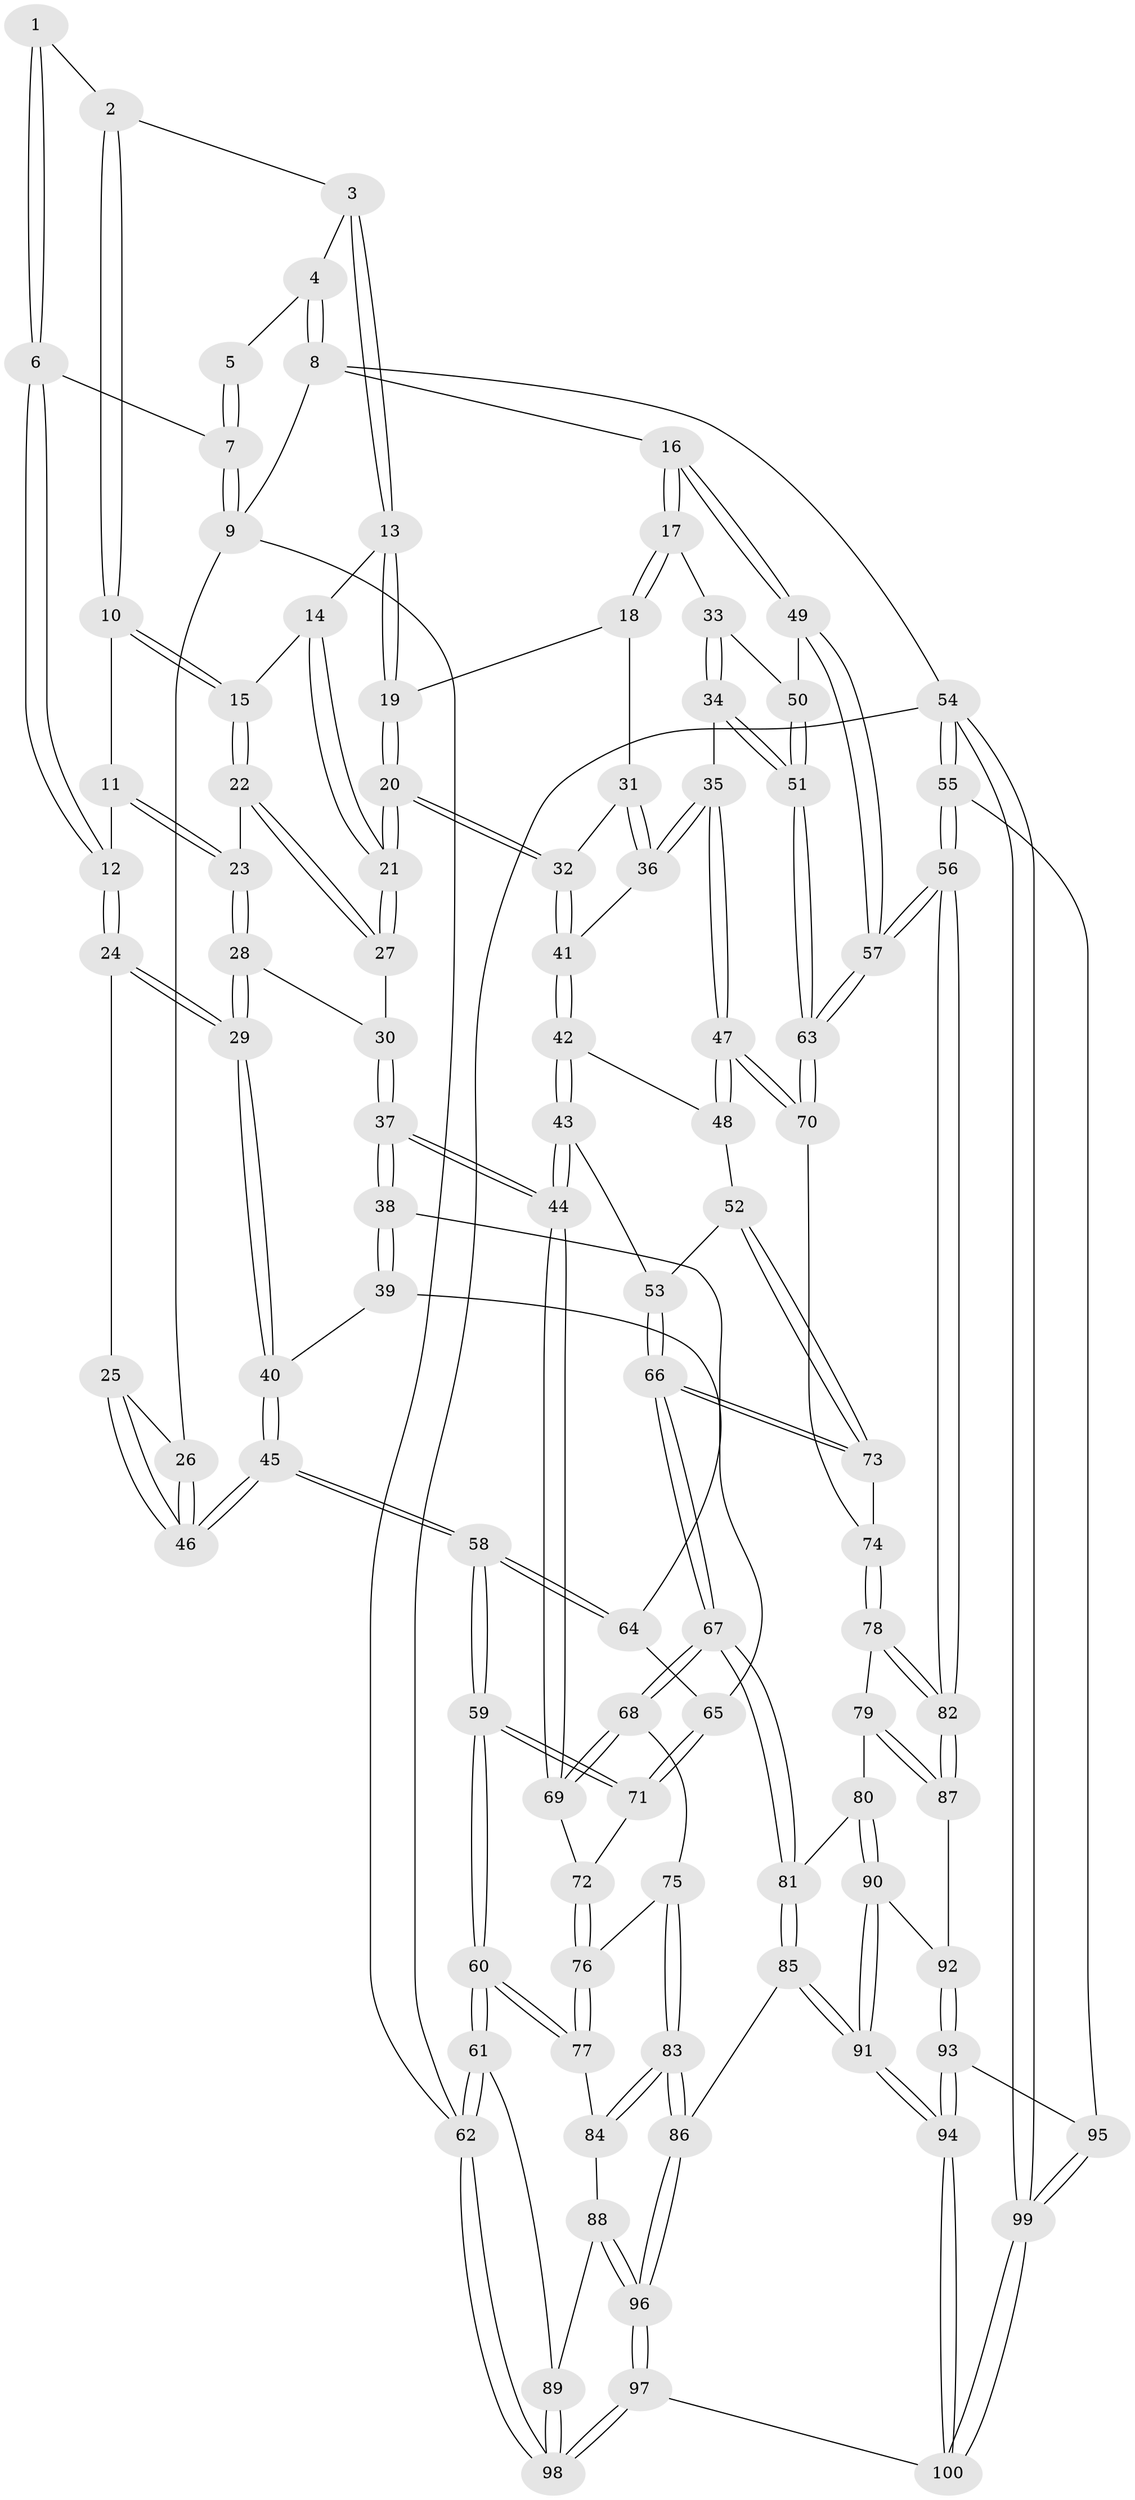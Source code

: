 // coarse degree distribution, {3: 0.13114754098360656, 4: 0.2786885245901639, 5: 0.45901639344262296, 6: 0.13114754098360656}
// Generated by graph-tools (version 1.1) at 2025/24/03/03/25 07:24:32]
// undirected, 100 vertices, 247 edges
graph export_dot {
graph [start="1"]
  node [color=gray90,style=filled];
  1 [pos="+0.33467084832197713+0.03963972625833319"];
  2 [pos="+0.39683715208496717+0.04143892676082877"];
  3 [pos="+0.5514885647347837+0"];
  4 [pos="+0.55977583843899+0"];
  5 [pos="+0.28500216564058967+0"];
  6 [pos="+0.19970015340552957+0.06192872718909639"];
  7 [pos="+0+0"];
  8 [pos="+1+0"];
  9 [pos="+0+0"];
  10 [pos="+0.3837813885863708+0.1303702008184696"];
  11 [pos="+0.33303820464372996+0.14061799929960284"];
  12 [pos="+0.21953316380486443+0.1161243087236988"];
  13 [pos="+0.5700226320633459+0.013999039710216536"];
  14 [pos="+0.49596209621723913+0.1353007158523799"];
  15 [pos="+0.40034567033507024+0.14473609013987482"];
  16 [pos="+1+0"];
  17 [pos="+0.8805402753435432+0.1735631032569755"];
  18 [pos="+0.8113538913307426+0.18608915696127992"];
  19 [pos="+0.6480112729823089+0.13840603800585466"];
  20 [pos="+0.5395313634489758+0.2930358855692374"];
  21 [pos="+0.5334430643674203+0.29017832506274427"];
  22 [pos="+0.412296348357792+0.232369257556716"];
  23 [pos="+0.3326240183603381+0.22336347806666856"];
  24 [pos="+0.18869676025913848+0.2840730606275092"];
  25 [pos="+0.1220019462017798+0.268888201474837"];
  26 [pos="+0+0"];
  27 [pos="+0.44838621864496464+0.2865954823307507"];
  28 [pos="+0.30188253503517054+0.2471087861943777"];
  29 [pos="+0.19222288321415668+0.2893869101203214"];
  30 [pos="+0.4251995019038377+0.30301881049344886"];
  31 [pos="+0.6942887845125484+0.2992758200175842"];
  32 [pos="+0.5422300681100364+0.2967296691123283"];
  33 [pos="+0.8592829052873782+0.3725841920414485"];
  34 [pos="+0.8535958546098017+0.38588525263177836"];
  35 [pos="+0.7438005120128569+0.4630433208566158"];
  36 [pos="+0.7215588944876068+0.4032980594001405"];
  37 [pos="+0.2915754164463119+0.43460288091694876"];
  38 [pos="+0.2461118645175936+0.41418035695063665"];
  39 [pos="+0.24428153620258788+0.4124532301850377"];
  40 [pos="+0.2152534241354513+0.3687208546959911"];
  41 [pos="+0.5446969586375688+0.3168182174935785"];
  42 [pos="+0.5492725988220256+0.3934696972840823"];
  43 [pos="+0.48498788691949624+0.48017240283215484"];
  44 [pos="+0.3302922305446456+0.4848845202311187"];
  45 [pos="+0+0.4788162972443367"];
  46 [pos="+0+0.4424600323587093"];
  47 [pos="+0.7412248575183658+0.46789449653898846"];
  48 [pos="+0.6350797619252753+0.4442918346792012"];
  49 [pos="+1+0.25954311794222334"];
  50 [pos="+0.9737088488359774+0.3921006004526525"];
  51 [pos="+0.9777897987833574+0.5379068627477298"];
  52 [pos="+0.5774290550251566+0.5421543440302307"];
  53 [pos="+0.48513110291033223+0.4803963737539909"];
  54 [pos="+1+1"];
  55 [pos="+1+1"];
  56 [pos="+1+0.7897233911964314"];
  57 [pos="+1+0.779481716220329"];
  58 [pos="+0+0.5902312557742047"];
  59 [pos="+0+0.6873209973361618"];
  60 [pos="+0+0.6971071284859726"];
  61 [pos="+0+0.7202915073362383"];
  62 [pos="+0+1"];
  63 [pos="+1+0.7326481509905746"];
  64 [pos="+0.04833905175019432+0.5077420998738494"];
  65 [pos="+0.16665740110004176+0.5379242391209498"];
  66 [pos="+0.5015349092911167+0.6940197770057505"];
  67 [pos="+0.49700430758514935+0.6987330722346253"];
  68 [pos="+0.3550290962083701+0.6547463603880342"];
  69 [pos="+0.33020364878011843+0.5839726954398297"];
  70 [pos="+0.749449120373207+0.5722053163477708"];
  71 [pos="+0.12866609685111227+0.6305786859210939"];
  72 [pos="+0.13627226213453542+0.633697849114241"];
  73 [pos="+0.6292257016135413+0.6248153775665215"];
  74 [pos="+0.6758764357481151+0.6240586263422443"];
  75 [pos="+0.3169739892369152+0.7040635451113961"];
  76 [pos="+0.17952957782389714+0.6819591034655628"];
  77 [pos="+0.18221586225075248+0.803598985572959"];
  78 [pos="+0.6936095820232862+0.7273007220318977"];
  79 [pos="+0.6705315217605354+0.7766211329053855"];
  80 [pos="+0.5702401287060218+0.8244019141169248"];
  81 [pos="+0.4991848199060496+0.7118670749575904"];
  82 [pos="+0.8817835346384589+0.8115714988357853"];
  83 [pos="+0.2756925837219463+0.8426491145155892"];
  84 [pos="+0.19759092129638156+0.8164133038392942"];
  85 [pos="+0.3762933479573264+0.8783425551577168"];
  86 [pos="+0.2937039731653802+0.8765543846869278"];
  87 [pos="+0.7420392731702202+0.8619135189440059"];
  88 [pos="+0.09679777059314998+0.9111042021783773"];
  89 [pos="+0.08669841589249724+0.9107944055541789"];
  90 [pos="+0.5701511717232809+0.8376551785628041"];
  91 [pos="+0.5223305985837177+0.9632845103059191"];
  92 [pos="+0.7175307896648004+0.8917111933394543"];
  93 [pos="+0.7127018158033755+0.9192068051251385"];
  94 [pos="+0.5706462645844252+1"];
  95 [pos="+0.7655754238759169+0.9505844862093301"];
  96 [pos="+0.24528321335811698+1"];
  97 [pos="+0.23781321393405988+1"];
  98 [pos="+0+1"];
  99 [pos="+0.7134708303394005+1"];
  100 [pos="+0.5719503715098488+1"];
  1 -- 2;
  1 -- 6;
  1 -- 6;
  2 -- 3;
  2 -- 10;
  2 -- 10;
  3 -- 4;
  3 -- 13;
  3 -- 13;
  4 -- 5;
  4 -- 8;
  4 -- 8;
  5 -- 7;
  5 -- 7;
  6 -- 7;
  6 -- 12;
  6 -- 12;
  7 -- 9;
  7 -- 9;
  8 -- 9;
  8 -- 16;
  8 -- 54;
  9 -- 26;
  9 -- 62;
  10 -- 11;
  10 -- 15;
  10 -- 15;
  11 -- 12;
  11 -- 23;
  11 -- 23;
  12 -- 24;
  12 -- 24;
  13 -- 14;
  13 -- 19;
  13 -- 19;
  14 -- 15;
  14 -- 21;
  14 -- 21;
  15 -- 22;
  15 -- 22;
  16 -- 17;
  16 -- 17;
  16 -- 49;
  16 -- 49;
  17 -- 18;
  17 -- 18;
  17 -- 33;
  18 -- 19;
  18 -- 31;
  19 -- 20;
  19 -- 20;
  20 -- 21;
  20 -- 21;
  20 -- 32;
  20 -- 32;
  21 -- 27;
  21 -- 27;
  22 -- 23;
  22 -- 27;
  22 -- 27;
  23 -- 28;
  23 -- 28;
  24 -- 25;
  24 -- 29;
  24 -- 29;
  25 -- 26;
  25 -- 46;
  25 -- 46;
  26 -- 46;
  26 -- 46;
  27 -- 30;
  28 -- 29;
  28 -- 29;
  28 -- 30;
  29 -- 40;
  29 -- 40;
  30 -- 37;
  30 -- 37;
  31 -- 32;
  31 -- 36;
  31 -- 36;
  32 -- 41;
  32 -- 41;
  33 -- 34;
  33 -- 34;
  33 -- 50;
  34 -- 35;
  34 -- 51;
  34 -- 51;
  35 -- 36;
  35 -- 36;
  35 -- 47;
  35 -- 47;
  36 -- 41;
  37 -- 38;
  37 -- 38;
  37 -- 44;
  37 -- 44;
  38 -- 39;
  38 -- 39;
  38 -- 65;
  39 -- 40;
  39 -- 64;
  40 -- 45;
  40 -- 45;
  41 -- 42;
  41 -- 42;
  42 -- 43;
  42 -- 43;
  42 -- 48;
  43 -- 44;
  43 -- 44;
  43 -- 53;
  44 -- 69;
  44 -- 69;
  45 -- 46;
  45 -- 46;
  45 -- 58;
  45 -- 58;
  47 -- 48;
  47 -- 48;
  47 -- 70;
  47 -- 70;
  48 -- 52;
  49 -- 50;
  49 -- 57;
  49 -- 57;
  50 -- 51;
  50 -- 51;
  51 -- 63;
  51 -- 63;
  52 -- 53;
  52 -- 73;
  52 -- 73;
  53 -- 66;
  53 -- 66;
  54 -- 55;
  54 -- 55;
  54 -- 99;
  54 -- 99;
  54 -- 62;
  55 -- 56;
  55 -- 56;
  55 -- 95;
  56 -- 57;
  56 -- 57;
  56 -- 82;
  56 -- 82;
  57 -- 63;
  57 -- 63;
  58 -- 59;
  58 -- 59;
  58 -- 64;
  58 -- 64;
  59 -- 60;
  59 -- 60;
  59 -- 71;
  59 -- 71;
  60 -- 61;
  60 -- 61;
  60 -- 77;
  60 -- 77;
  61 -- 62;
  61 -- 62;
  61 -- 89;
  62 -- 98;
  62 -- 98;
  63 -- 70;
  63 -- 70;
  64 -- 65;
  65 -- 71;
  65 -- 71;
  66 -- 67;
  66 -- 67;
  66 -- 73;
  66 -- 73;
  67 -- 68;
  67 -- 68;
  67 -- 81;
  67 -- 81;
  68 -- 69;
  68 -- 69;
  68 -- 75;
  69 -- 72;
  70 -- 74;
  71 -- 72;
  72 -- 76;
  72 -- 76;
  73 -- 74;
  74 -- 78;
  74 -- 78;
  75 -- 76;
  75 -- 83;
  75 -- 83;
  76 -- 77;
  76 -- 77;
  77 -- 84;
  78 -- 79;
  78 -- 82;
  78 -- 82;
  79 -- 80;
  79 -- 87;
  79 -- 87;
  80 -- 81;
  80 -- 90;
  80 -- 90;
  81 -- 85;
  81 -- 85;
  82 -- 87;
  82 -- 87;
  83 -- 84;
  83 -- 84;
  83 -- 86;
  83 -- 86;
  84 -- 88;
  85 -- 86;
  85 -- 91;
  85 -- 91;
  86 -- 96;
  86 -- 96;
  87 -- 92;
  88 -- 89;
  88 -- 96;
  88 -- 96;
  89 -- 98;
  89 -- 98;
  90 -- 91;
  90 -- 91;
  90 -- 92;
  91 -- 94;
  91 -- 94;
  92 -- 93;
  92 -- 93;
  93 -- 94;
  93 -- 94;
  93 -- 95;
  94 -- 100;
  94 -- 100;
  95 -- 99;
  95 -- 99;
  96 -- 97;
  96 -- 97;
  97 -- 98;
  97 -- 98;
  97 -- 100;
  99 -- 100;
  99 -- 100;
}
